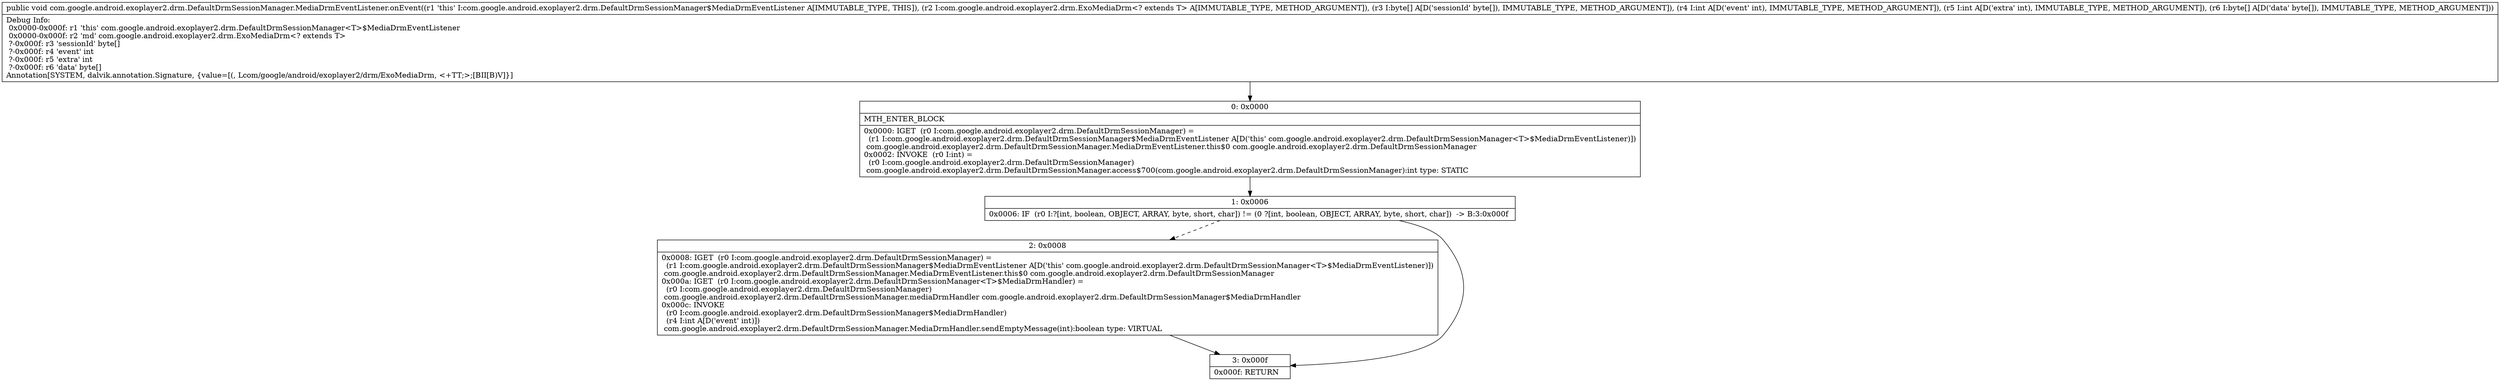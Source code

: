 digraph "CFG forcom.google.android.exoplayer2.drm.DefaultDrmSessionManager.MediaDrmEventListener.onEvent(Lcom\/google\/android\/exoplayer2\/drm\/ExoMediaDrm;[BII[B)V" {
Node_0 [shape=record,label="{0\:\ 0x0000|MTH_ENTER_BLOCK\l|0x0000: IGET  (r0 I:com.google.android.exoplayer2.drm.DefaultDrmSessionManager) = \l  (r1 I:com.google.android.exoplayer2.drm.DefaultDrmSessionManager$MediaDrmEventListener A[D('this' com.google.android.exoplayer2.drm.DefaultDrmSessionManager\<T\>$MediaDrmEventListener)])\l com.google.android.exoplayer2.drm.DefaultDrmSessionManager.MediaDrmEventListener.this$0 com.google.android.exoplayer2.drm.DefaultDrmSessionManager \l0x0002: INVOKE  (r0 I:int) = \l  (r0 I:com.google.android.exoplayer2.drm.DefaultDrmSessionManager)\l com.google.android.exoplayer2.drm.DefaultDrmSessionManager.access$700(com.google.android.exoplayer2.drm.DefaultDrmSessionManager):int type: STATIC \l}"];
Node_1 [shape=record,label="{1\:\ 0x0006|0x0006: IF  (r0 I:?[int, boolean, OBJECT, ARRAY, byte, short, char]) != (0 ?[int, boolean, OBJECT, ARRAY, byte, short, char])  \-\> B:3:0x000f \l}"];
Node_2 [shape=record,label="{2\:\ 0x0008|0x0008: IGET  (r0 I:com.google.android.exoplayer2.drm.DefaultDrmSessionManager) = \l  (r1 I:com.google.android.exoplayer2.drm.DefaultDrmSessionManager$MediaDrmEventListener A[D('this' com.google.android.exoplayer2.drm.DefaultDrmSessionManager\<T\>$MediaDrmEventListener)])\l com.google.android.exoplayer2.drm.DefaultDrmSessionManager.MediaDrmEventListener.this$0 com.google.android.exoplayer2.drm.DefaultDrmSessionManager \l0x000a: IGET  (r0 I:com.google.android.exoplayer2.drm.DefaultDrmSessionManager\<T\>$MediaDrmHandler) = \l  (r0 I:com.google.android.exoplayer2.drm.DefaultDrmSessionManager)\l com.google.android.exoplayer2.drm.DefaultDrmSessionManager.mediaDrmHandler com.google.android.exoplayer2.drm.DefaultDrmSessionManager$MediaDrmHandler \l0x000c: INVOKE  \l  (r0 I:com.google.android.exoplayer2.drm.DefaultDrmSessionManager$MediaDrmHandler)\l  (r4 I:int A[D('event' int)])\l com.google.android.exoplayer2.drm.DefaultDrmSessionManager.MediaDrmHandler.sendEmptyMessage(int):boolean type: VIRTUAL \l}"];
Node_3 [shape=record,label="{3\:\ 0x000f|0x000f: RETURN   \l}"];
MethodNode[shape=record,label="{public void com.google.android.exoplayer2.drm.DefaultDrmSessionManager.MediaDrmEventListener.onEvent((r1 'this' I:com.google.android.exoplayer2.drm.DefaultDrmSessionManager$MediaDrmEventListener A[IMMUTABLE_TYPE, THIS]), (r2 I:com.google.android.exoplayer2.drm.ExoMediaDrm\<? extends T\> A[IMMUTABLE_TYPE, METHOD_ARGUMENT]), (r3 I:byte[] A[D('sessionId' byte[]), IMMUTABLE_TYPE, METHOD_ARGUMENT]), (r4 I:int A[D('event' int), IMMUTABLE_TYPE, METHOD_ARGUMENT]), (r5 I:int A[D('extra' int), IMMUTABLE_TYPE, METHOD_ARGUMENT]), (r6 I:byte[] A[D('data' byte[]), IMMUTABLE_TYPE, METHOD_ARGUMENT]))  | Debug Info:\l  0x0000\-0x000f: r1 'this' com.google.android.exoplayer2.drm.DefaultDrmSessionManager\<T\>$MediaDrmEventListener\l  0x0000\-0x000f: r2 'md' com.google.android.exoplayer2.drm.ExoMediaDrm\<? extends T\>\l  ?\-0x000f: r3 'sessionId' byte[]\l  ?\-0x000f: r4 'event' int\l  ?\-0x000f: r5 'extra' int\l  ?\-0x000f: r6 'data' byte[]\lAnnotation[SYSTEM, dalvik.annotation.Signature, \{value=[(, Lcom\/google\/android\/exoplayer2\/drm\/ExoMediaDrm, \<+TT;\>;[BII[B)V]\}]\l}"];
MethodNode -> Node_0;
Node_0 -> Node_1;
Node_1 -> Node_2[style=dashed];
Node_1 -> Node_3;
Node_2 -> Node_3;
}

